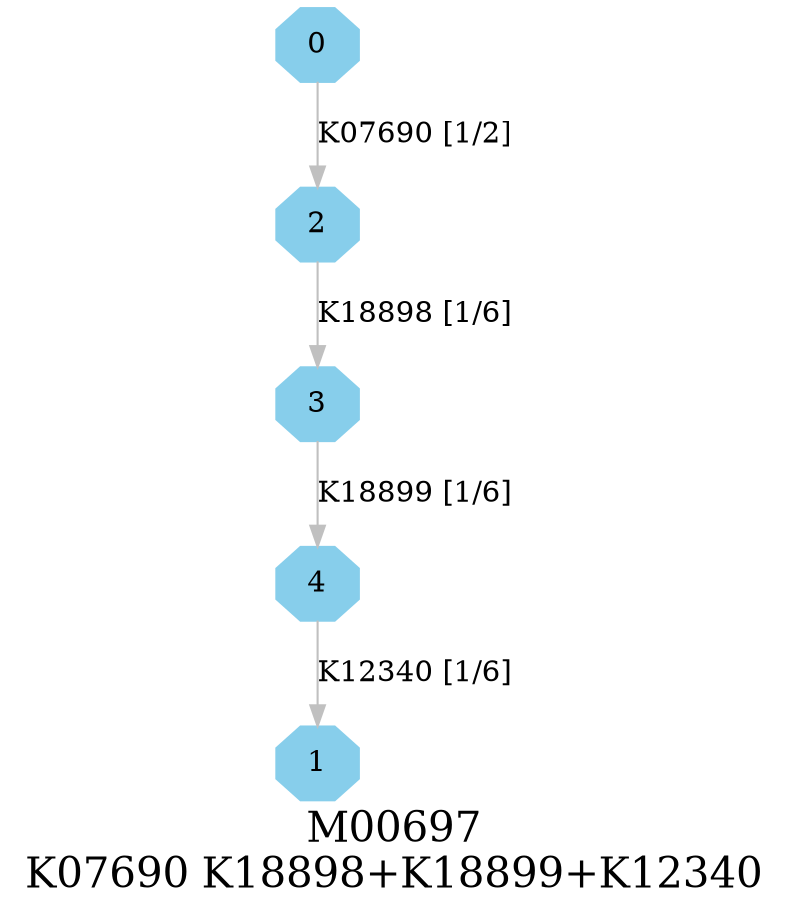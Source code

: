 digraph G {
graph [label="M00697
K07690 K18898+K18899+K12340",fontsize=20];
node [shape=box,style=filled];
edge [len=3,color=grey];
{node [width=.3,height=.3,shape=octagon,style=filled,color=skyblue] 0 1 2 3 4 }
0 -> 2 [label="K07690 [1/2]"];
2 -> 3 [label="K18898 [1/6]"];
3 -> 4 [label="K18899 [1/6]"];
4 -> 1 [label="K12340 [1/6]"];
}